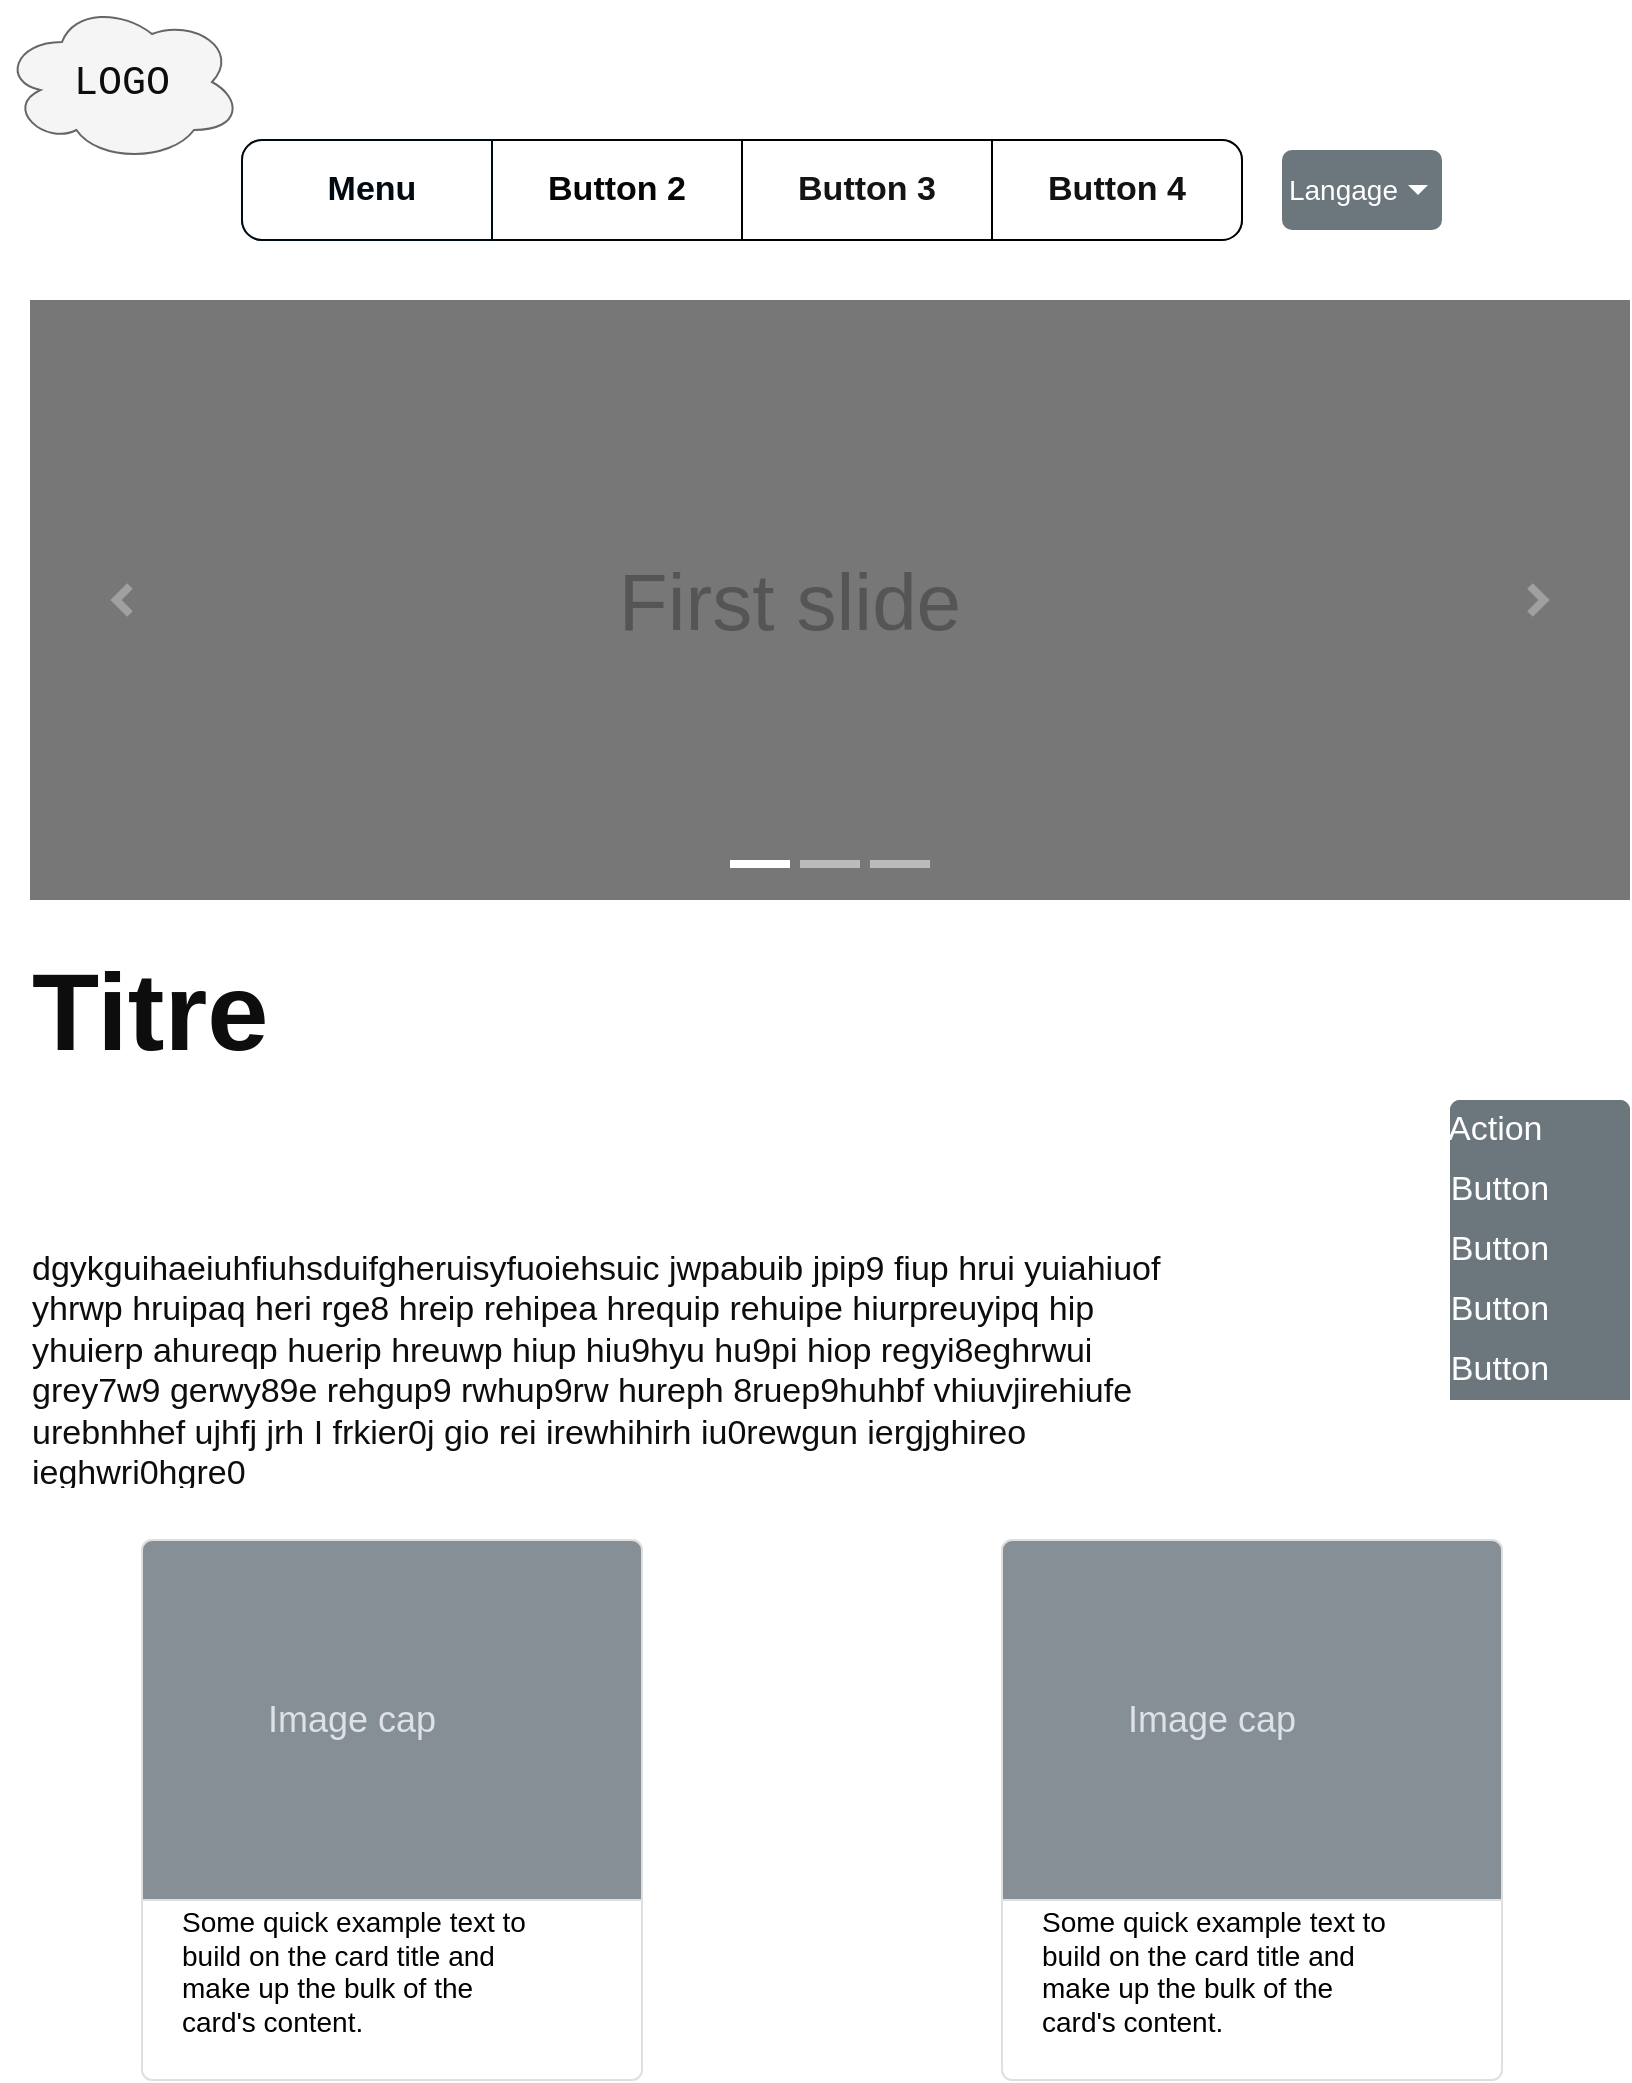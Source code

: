 <mxfile version="21.8.2" type="github">
  <diagram name="Page-1" id="9TOf40r4xf4sIfJ2VWUv">
    <mxGraphModel dx="1592" dy="2256" grid="1" gridSize="10" guides="1" tooltips="1" connect="1" arrows="1" fold="1" page="1" pageScale="1" pageWidth="827" pageHeight="1169" math="0" shadow="0">
      <root>
        <mxCell id="0" />
        <mxCell id="1" parent="0" />
        <mxCell id="qFjxIm9LurNFGSXeheeI-10" value="" style="strokeWidth=1;shadow=0;dashed=0;align=center;html=1;shape=mxgraph.mockup.rrect;rSize=10;fillColor=#ffffff;strokeColor=#666666;" vertex="1" parent="1">
          <mxGeometry x="120" y="-1100" width="500" height="50" as="geometry" />
        </mxCell>
        <mxCell id="qFjxIm9LurNFGSXeheeI-11" value="Button 2" style="strokeWidth=1;shadow=0;dashed=0;align=center;html=1;shape=mxgraph.mockup.rrect;rSize=0;fontSize=17;fontStyle=1;resizeHeight=1;whiteSpace=wrap;strokeColor=#050505;fontColor=#050505;" vertex="1" parent="qFjxIm9LurNFGSXeheeI-10">
          <mxGeometry width="125" height="50" relative="1" as="geometry">
            <mxPoint x="125" as="offset" />
          </mxGeometry>
        </mxCell>
        <mxCell id="qFjxIm9LurNFGSXeheeI-12" value="Button 3" style="strokeWidth=1;shadow=0;dashed=0;align=center;html=1;shape=mxgraph.mockup.rrect;rSize=0;fontSize=17;fontStyle=1;resizeHeight=1;whiteSpace=wrap;fontColor=#141414;" vertex="1" parent="qFjxIm9LurNFGSXeheeI-10">
          <mxGeometry width="125" height="50" relative="1" as="geometry">
            <mxPoint x="250" as="offset" />
          </mxGeometry>
        </mxCell>
        <mxCell id="qFjxIm9LurNFGSXeheeI-13" value="Button 4" style="strokeWidth=1;shadow=0;dashed=0;align=center;html=1;shape=mxgraph.mockup.rightButton;rSize=10;fontSize=17;fontStyle=1;resizeHeight=1;whiteSpace=wrap;fontColor=#121212;" vertex="1" parent="qFjxIm9LurNFGSXeheeI-10">
          <mxGeometry x="1" width="125" height="50" relative="1" as="geometry">
            <mxPoint x="-125" as="offset" />
          </mxGeometry>
        </mxCell>
        <mxCell id="qFjxIm9LurNFGSXeheeI-14" value="Button 1" style="strokeWidth=1;shadow=0;dashed=0;align=center;html=1;shape=mxgraph.mockup.leftButton;rSize=10;fontSize=17;fontColor=#ffffff;fontStyle=1;fillColor=#FFFFFF;strokeColor=#000A12;resizeHeight=1;whiteSpace=wrap;" vertex="1" parent="qFjxIm9LurNFGSXeheeI-10">
          <mxGeometry width="125" height="50" relative="1" as="geometry" />
        </mxCell>
        <mxCell id="qFjxIm9LurNFGSXeheeI-20" value="Text" style="text;html=1;strokeColor=none;fillColor=none;align=center;verticalAlign=middle;whiteSpace=wrap;rounded=0;fontSize=17;fontFamily=Helvetica;fontColor=#ffffff;" vertex="1" parent="qFjxIm9LurNFGSXeheeI-10">
          <mxGeometry x="30" y="10" width="60" height="30" as="geometry" />
        </mxCell>
        <mxCell id="qFjxIm9LurNFGSXeheeI-21" value="Menu" style="text;html=1;strokeColor=none;fillColor=none;align=center;verticalAlign=middle;whiteSpace=wrap;rounded=0;fontSize=17;fontFamily=Helvetica;fontColor=#000A12;fontStyle=1" vertex="1" parent="qFjxIm9LurNFGSXeheeI-10">
          <mxGeometry x="30" y="10" width="70" height="30" as="geometry" />
        </mxCell>
        <mxCell id="qFjxIm9LurNFGSXeheeI-23" value="First slide" style="html=1;shadow=0;dashed=0;strokeColor=none;strokeWidth=1;fillColor=#777777;fontColor=#555555;whiteSpace=wrap;align=center;verticalAlign=middle;fontStyle=0;fontSize=40;spacingRight=40;fontFamily=Helvetica;" vertex="1" parent="1">
          <mxGeometry x="14" y="-1020" width="800" height="300" as="geometry" />
        </mxCell>
        <mxCell id="qFjxIm9LurNFGSXeheeI-24" value="" style="html=1;verticalLabelPosition=bottom;labelBackgroundColor=#ffffff;verticalAlign=top;shadow=0;dashed=0;strokeWidth=4;shape=mxgraph.ios7.misc.more;strokeColor=#a0a0a0;align=center;spacingRight=40;fontFamily=Helvetica;fontSize=17;fontColor=#ffffff;fillColor=default;gradientColor=none;" vertex="1" parent="qFjxIm9LurNFGSXeheeI-23">
          <mxGeometry x="1" y="0.5" width="7" height="14" relative="1" as="geometry">
            <mxPoint x="-50" y="-7" as="offset" />
          </mxGeometry>
        </mxCell>
        <mxCell id="qFjxIm9LurNFGSXeheeI-25" value="" style="flipH=1;html=1;verticalLabelPosition=bottom;labelBackgroundColor=#ffffff;verticalAlign=top;shadow=0;dashed=0;strokeWidth=4;shape=mxgraph.ios7.misc.more;strokeColor=#a0a0a0;align=center;spacingRight=40;fontFamily=Helvetica;fontSize=17;fontColor=#ffffff;fillColor=default;gradientColor=none;" vertex="1" parent="qFjxIm9LurNFGSXeheeI-23">
          <mxGeometry y="0.5" width="7" height="14" relative="1" as="geometry">
            <mxPoint x="43" y="-7" as="offset" />
          </mxGeometry>
        </mxCell>
        <mxCell id="qFjxIm9LurNFGSXeheeI-26" value="" style="html=1;shadow=0;strokeColor=none;fillColor=#ffffff;dashed=0;strokeWidth=1;align=center;verticalAlign=middle;spacingRight=40;fontFamily=Helvetica;fontSize=17;fontColor=#ffffff;" vertex="1" parent="qFjxIm9LurNFGSXeheeI-23">
          <mxGeometry x="0.5" y="1" width="30" height="4" relative="1" as="geometry">
            <mxPoint x="-50" y="-20" as="offset" />
          </mxGeometry>
        </mxCell>
        <mxCell id="qFjxIm9LurNFGSXeheeI-27" value="" style="html=1;shadow=0;strokeColor=none;fillColor=#BBBBBB;dashed=0;strokeWidth=1;align=center;verticalAlign=middle;spacingRight=40;fontFamily=Helvetica;fontSize=17;fontColor=#ffffff;" vertex="1" parent="qFjxIm9LurNFGSXeheeI-23">
          <mxGeometry x="0.5" y="1" width="30" height="4" relative="1" as="geometry">
            <mxPoint x="-15" y="-20" as="offset" />
          </mxGeometry>
        </mxCell>
        <mxCell id="qFjxIm9LurNFGSXeheeI-28" value="" style="html=1;shadow=0;strokeColor=none;fillColor=#BBBBBB;dashed=0;strokeWidth=1;align=center;verticalAlign=middle;spacingRight=40;fontFamily=Helvetica;fontSize=17;fontColor=#ffffff;" vertex="1" parent="qFjxIm9LurNFGSXeheeI-23">
          <mxGeometry x="0.5" y="1" width="30" height="4" relative="1" as="geometry">
            <mxPoint x="20" y="-20" as="offset" />
          </mxGeometry>
        </mxCell>
        <mxCell id="qFjxIm9LurNFGSXeheeI-38" value="Langage" style="html=1;shadow=0;dashed=0;shape=mxgraph.bootstrap.rrect;rSize=5;strokeColor=none;strokeWidth=1;fillColor=#6C767D;fontColor=#ffffff;whiteSpace=wrap;align=right;verticalAlign=middle;fontStyle=0;fontSize=14;spacingRight=20;fontFamily=Helvetica;" vertex="1" parent="1">
          <mxGeometry x="640" y="-1095" width="80" height="40" as="geometry" />
        </mxCell>
        <mxCell id="qFjxIm9LurNFGSXeheeI-39" value="" style="shape=triangle;direction=south;fillColor=#ffffff;strokeColor=none;perimeter=none;shadow=0;dashed=0;strokeWidth=1;align=center;verticalAlign=middle;spacingRight=40;fontFamily=Helvetica;fontSize=17;fontColor=#ffffff;html=1;" vertex="1" parent="qFjxIm9LurNFGSXeheeI-38">
          <mxGeometry x="1" y="0.5" width="10" height="5" relative="1" as="geometry">
            <mxPoint x="-17" y="-2.5" as="offset" />
          </mxGeometry>
        </mxCell>
        <mxCell id="qFjxIm9LurNFGSXeheeI-50" value="" style="ellipse;shape=cloud;whiteSpace=wrap;html=1;shadow=0;dashed=0;strokeColor=#666666;strokeWidth=1;align=center;verticalAlign=middle;spacingRight=40;fontFamily=Helvetica;fontSize=17;fontColor=#333333;fillColor=#f5f5f5;" vertex="1" parent="1">
          <mxGeometry y="-1169" width="120" height="80" as="geometry" />
        </mxCell>
        <mxCell id="qFjxIm9LurNFGSXeheeI-51" value="LOGO" style="text;html=1;strokeColor=none;fillColor=none;align=center;verticalAlign=middle;whiteSpace=wrap;rounded=0;fontSize=20;fontFamily=Courier New;fontColor=#0D0D0D;" vertex="1" parent="1">
          <mxGeometry x="30" y="-1144" width="60" height="30" as="geometry" />
        </mxCell>
        <mxCell id="qFjxIm9LurNFGSXeheeI-52" value="&lt;h1&gt;&lt;font style=&quot;font-size: 55px;&quot;&gt;Titre&lt;/font&gt;&lt;/h1&gt;&lt;h1&gt;&lt;br&gt;&lt;/h1&gt;&lt;div&gt;dgykguihaeiuhfiuhsduifgheruisyfuoiehsuic jwpabuib jpip9 fiup hrui yuiahiuof yhrwp hruipaq heri rge8 hreip rehipea hrequip rehuipe hiurpreuyipq hip yhuierp ahureqp huerip hreuwp hiup hiu9hyu hu9pi hiop regyi8eghrwui grey7w9 gerwy89e rehgup9 rwhup9rw hureph 8ruep9huhbf vhiuvjirehiufe urebnhhef ujhfj jrh I frkier0j gio rei irewhihirh iu0rewgun iergjghireo ieghwri0hgre0&lt;/div&gt;" style="text;html=1;strokeColor=none;fillColor=none;spacing=5;spacingTop=-20;whiteSpace=wrap;overflow=hidden;rounded=0;fontSize=17;fontFamily=Helvetica;fontColor=#0D0D0D;" vertex="1" parent="1">
          <mxGeometry x="10" y="-710" width="586" height="284" as="geometry" />
        </mxCell>
        <mxCell id="qFjxIm9LurNFGSXeheeI-53" value="Some quick example text to build on the card title and make up the bulk of the card&#39;s content." style="html=1;shadow=0;dashed=0;shape=mxgraph.bootstrap.rrect;rSize=5;strokeColor=#DFDFDF;html=1;whiteSpace=wrap;fillColor=#ffffff;fontColor=#000000;verticalAlign=bottom;align=left;spacing=20;fontSize=14;strokeWidth=1;spacingRight=40;fontFamily=Helvetica;" vertex="1" parent="1">
          <mxGeometry x="70" y="-400" width="250" height="270" as="geometry" />
        </mxCell>
        <mxCell id="qFjxIm9LurNFGSXeheeI-54" value="Image cap" style="html=1;shadow=0;dashed=0;shape=mxgraph.bootstrap.topButton;rSize=5;perimeter=none;whiteSpace=wrap;fillColor=#868E96;strokeColor=#DFDFDF;fontColor=#DEE2E6;resizeWidth=1;fontSize=18;strokeWidth=1;align=center;verticalAlign=middle;spacingRight=40;fontFamily=Helvetica;" vertex="1" parent="qFjxIm9LurNFGSXeheeI-53">
          <mxGeometry width="250" height="180" relative="1" as="geometry" />
        </mxCell>
        <mxCell id="qFjxIm9LurNFGSXeheeI-55" value="Some quick example text to build on the card title and make up the bulk of the card&#39;s content." style="html=1;shadow=0;dashed=0;shape=mxgraph.bootstrap.rrect;rSize=5;strokeColor=#DFDFDF;html=1;whiteSpace=wrap;fillColor=#ffffff;fontColor=#000000;verticalAlign=bottom;align=left;spacing=20;fontSize=14;strokeWidth=1;spacingRight=40;fontFamily=Helvetica;" vertex="1" parent="1">
          <mxGeometry x="500" y="-400" width="250" height="270" as="geometry" />
        </mxCell>
        <mxCell id="qFjxIm9LurNFGSXeheeI-56" value="Image cap" style="html=1;shadow=0;dashed=0;shape=mxgraph.bootstrap.topButton;rSize=5;perimeter=none;whiteSpace=wrap;fillColor=#868E96;strokeColor=#DFDFDF;fontColor=#DEE2E6;resizeWidth=1;fontSize=18;strokeWidth=1;align=center;verticalAlign=middle;spacingRight=40;fontFamily=Helvetica;" vertex="1" parent="qFjxIm9LurNFGSXeheeI-55">
          <mxGeometry width="250" height="180" relative="1" as="geometry" />
        </mxCell>
        <mxCell id="qFjxIm9LurNFGSXeheeI-57" value="" style="html=1;shadow=0;dashed=0;shape=mxgraph.bootstrap.rrect;rSize=5;strokeColor=none;html=1;whiteSpace=wrap;fillColor=#6C767D;fontColor=#ffffff;sketch=0;strokeWidth=1;align=center;verticalAlign=middle;spacingRight=40;fontFamily=Helvetica;fontSize=17;" vertex="1" parent="1">
          <mxGeometry x="724" y="-620" width="90" height="150" as="geometry" />
        </mxCell>
        <mxCell id="qFjxIm9LurNFGSXeheeI-58" value="&lt;font color=&quot;#ffffff&quot;&gt;Action&lt;/font&gt;&amp;nbsp;" style="strokeColor=inherit;fillColor=inherit;gradientColor=inherit;fontColor=inherit;html=1;shadow=0;dashed=0;shape=mxgraph.bootstrap.topButton;rSize=5;perimeter=none;whiteSpace=wrap;resizeWidth=1;sketch=0;strokeWidth=1;align=center;verticalAlign=middle;spacingRight=40;fontFamily=Helvetica;fontSize=17;" vertex="1" parent="qFjxIm9LurNFGSXeheeI-57">
          <mxGeometry width="90" height="30" relative="1" as="geometry" />
        </mxCell>
        <mxCell id="qFjxIm9LurNFGSXeheeI-59" value="Button" style="strokeColor=inherit;fillColor=inherit;gradientColor=inherit;fontColor=inherit;html=1;shadow=0;dashed=0;perimeter=none;whiteSpace=wrap;resizeWidth=1;sketch=0;strokeWidth=1;align=center;verticalAlign=middle;spacingRight=40;fontFamily=Helvetica;fontSize=17;" vertex="1" parent="qFjxIm9LurNFGSXeheeI-57">
          <mxGeometry width="90" height="30" relative="1" as="geometry">
            <mxPoint y="30" as="offset" />
          </mxGeometry>
        </mxCell>
        <mxCell id="qFjxIm9LurNFGSXeheeI-60" value="Button" style="strokeColor=inherit;fillColor=inherit;gradientColor=inherit;fontColor=inherit;html=1;shadow=0;dashed=0;perimeter=none;whiteSpace=wrap;resizeWidth=1;sketch=0;strokeWidth=1;align=center;verticalAlign=middle;spacingRight=40;fontFamily=Helvetica;fontSize=17;" vertex="1" parent="qFjxIm9LurNFGSXeheeI-57">
          <mxGeometry width="90" height="30" relative="1" as="geometry">
            <mxPoint y="60" as="offset" />
          </mxGeometry>
        </mxCell>
        <mxCell id="qFjxIm9LurNFGSXeheeI-61" value="Button" style="strokeColor=inherit;fillColor=inherit;gradientColor=inherit;fontColor=inherit;html=1;shadow=0;dashed=0;perimeter=none;whiteSpace=wrap;resizeWidth=1;sketch=0;strokeWidth=1;align=center;verticalAlign=middle;spacingRight=40;fontFamily=Helvetica;fontSize=17;" vertex="1" parent="qFjxIm9LurNFGSXeheeI-57">
          <mxGeometry width="90" height="30" relative="1" as="geometry">
            <mxPoint y="90" as="offset" />
          </mxGeometry>
        </mxCell>
        <mxCell id="qFjxIm9LurNFGSXeheeI-62" value="Button" style="strokeColor=inherit;fillColor=inherit;gradientColor=inherit;fontColor=inherit;html=1;shadow=0;dashed=0;perimeter=none;whiteSpace=wrap;resizeWidth=1;sketch=0;strokeWidth=1;align=center;verticalAlign=middle;spacingRight=40;fontFamily=Helvetica;fontSize=17;" vertex="1" parent="qFjxIm9LurNFGSXeheeI-57">
          <mxGeometry width="90" height="30" relative="1" as="geometry">
            <mxPoint y="120" as="offset" />
          </mxGeometry>
        </mxCell>
      </root>
    </mxGraphModel>
  </diagram>
</mxfile>
